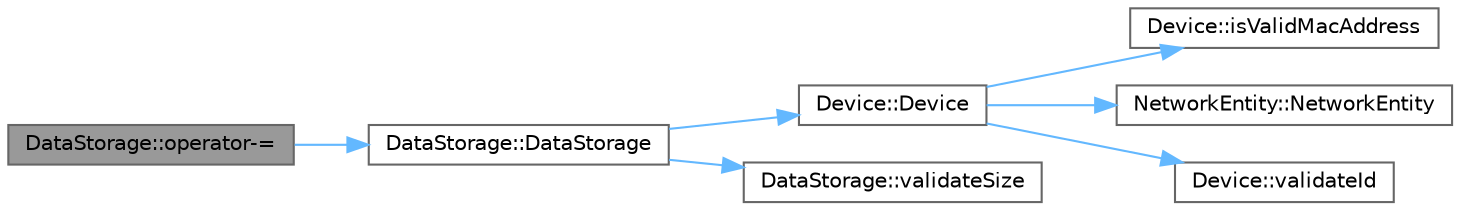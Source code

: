 digraph "DataStorage::operator-="
{
 // LATEX_PDF_SIZE
  bgcolor="transparent";
  edge [fontname=Helvetica,fontsize=10,labelfontname=Helvetica,labelfontsize=10];
  node [fontname=Helvetica,fontsize=10,shape=box,height=0.2,width=0.4];
  rankdir="LR";
  Node1 [id="Node000001",label="DataStorage::operator-=",height=0.2,width=0.4,color="gray40", fillcolor="grey60", style="filled", fontcolor="black",tooltip="Оператор освобождения пространства в хранилище."];
  Node1 -> Node2 [id="edge1_Node000001_Node000002",color="steelblue1",style="solid",tooltip=" "];
  Node2 [id="Node000002",label="DataStorage::DataStorage",height=0.2,width=0.4,color="grey40", fillcolor="white", style="filled",URL="$class_data_storage.html#a4297941d93bfe90bb6be1fea50e55680",tooltip="Конструктор класса DataStorage."];
  Node2 -> Node3 [id="edge2_Node000002_Node000003",color="steelblue1",style="solid",tooltip=" "];
  Node3 [id="Node000003",label="Device::Device",height=0.2,width=0.4,color="grey40", fillcolor="white", style="filled",URL="$class_device.html#a1927d7e644fbb38e3de008d4ba826c0b",tooltip="Конструктор базового класса Device."];
  Node3 -> Node4 [id="edge3_Node000003_Node000004",color="steelblue1",style="solid",tooltip=" "];
  Node4 [id="Node000004",label="Device::isValidMacAddress",height=0.2,width=0.4,color="grey40", fillcolor="white", style="filled",URL="$class_device.html#a0916b594b81f03040fdfcb02631a2fb9",tooltip="Проверяет валидность MAC-адреса."];
  Node3 -> Node5 [id="edge4_Node000003_Node000005",color="steelblue1",style="solid",tooltip=" "];
  Node5 [id="Node000005",label="NetworkEntity::NetworkEntity",height=0.2,width=0.4,color="grey40", fillcolor="white", style="filled",URL="$class_network_entity.html#a79cc1ce37d7a9dfbca79f4112785c17e",tooltip="Конструктор базового класса NetworkEntity."];
  Node3 -> Node6 [id="edge5_Node000003_Node000006",color="steelblue1",style="solid",tooltip=" "];
  Node6 [id="Node000006",label="Device::validateId",height=0.2,width=0.4,color="grey40", fillcolor="white", style="filled",URL="$class_device.html#a42390883982aef1600a3b271704c7c2c",tooltip="Проверяет валидность идентификатора устройства."];
  Node2 -> Node7 [id="edge6_Node000002_Node000007",color="steelblue1",style="solid",tooltip=" "];
  Node7 [id="Node000007",label="DataStorage::validateSize",height=0.2,width=0.4,color="grey40", fillcolor="white", style="filled",URL="$class_data_storage.html#a62ba1dca89ae6f0e606fd787279b50cc",tooltip="Проверяет валидность размера хранилища."];
}
